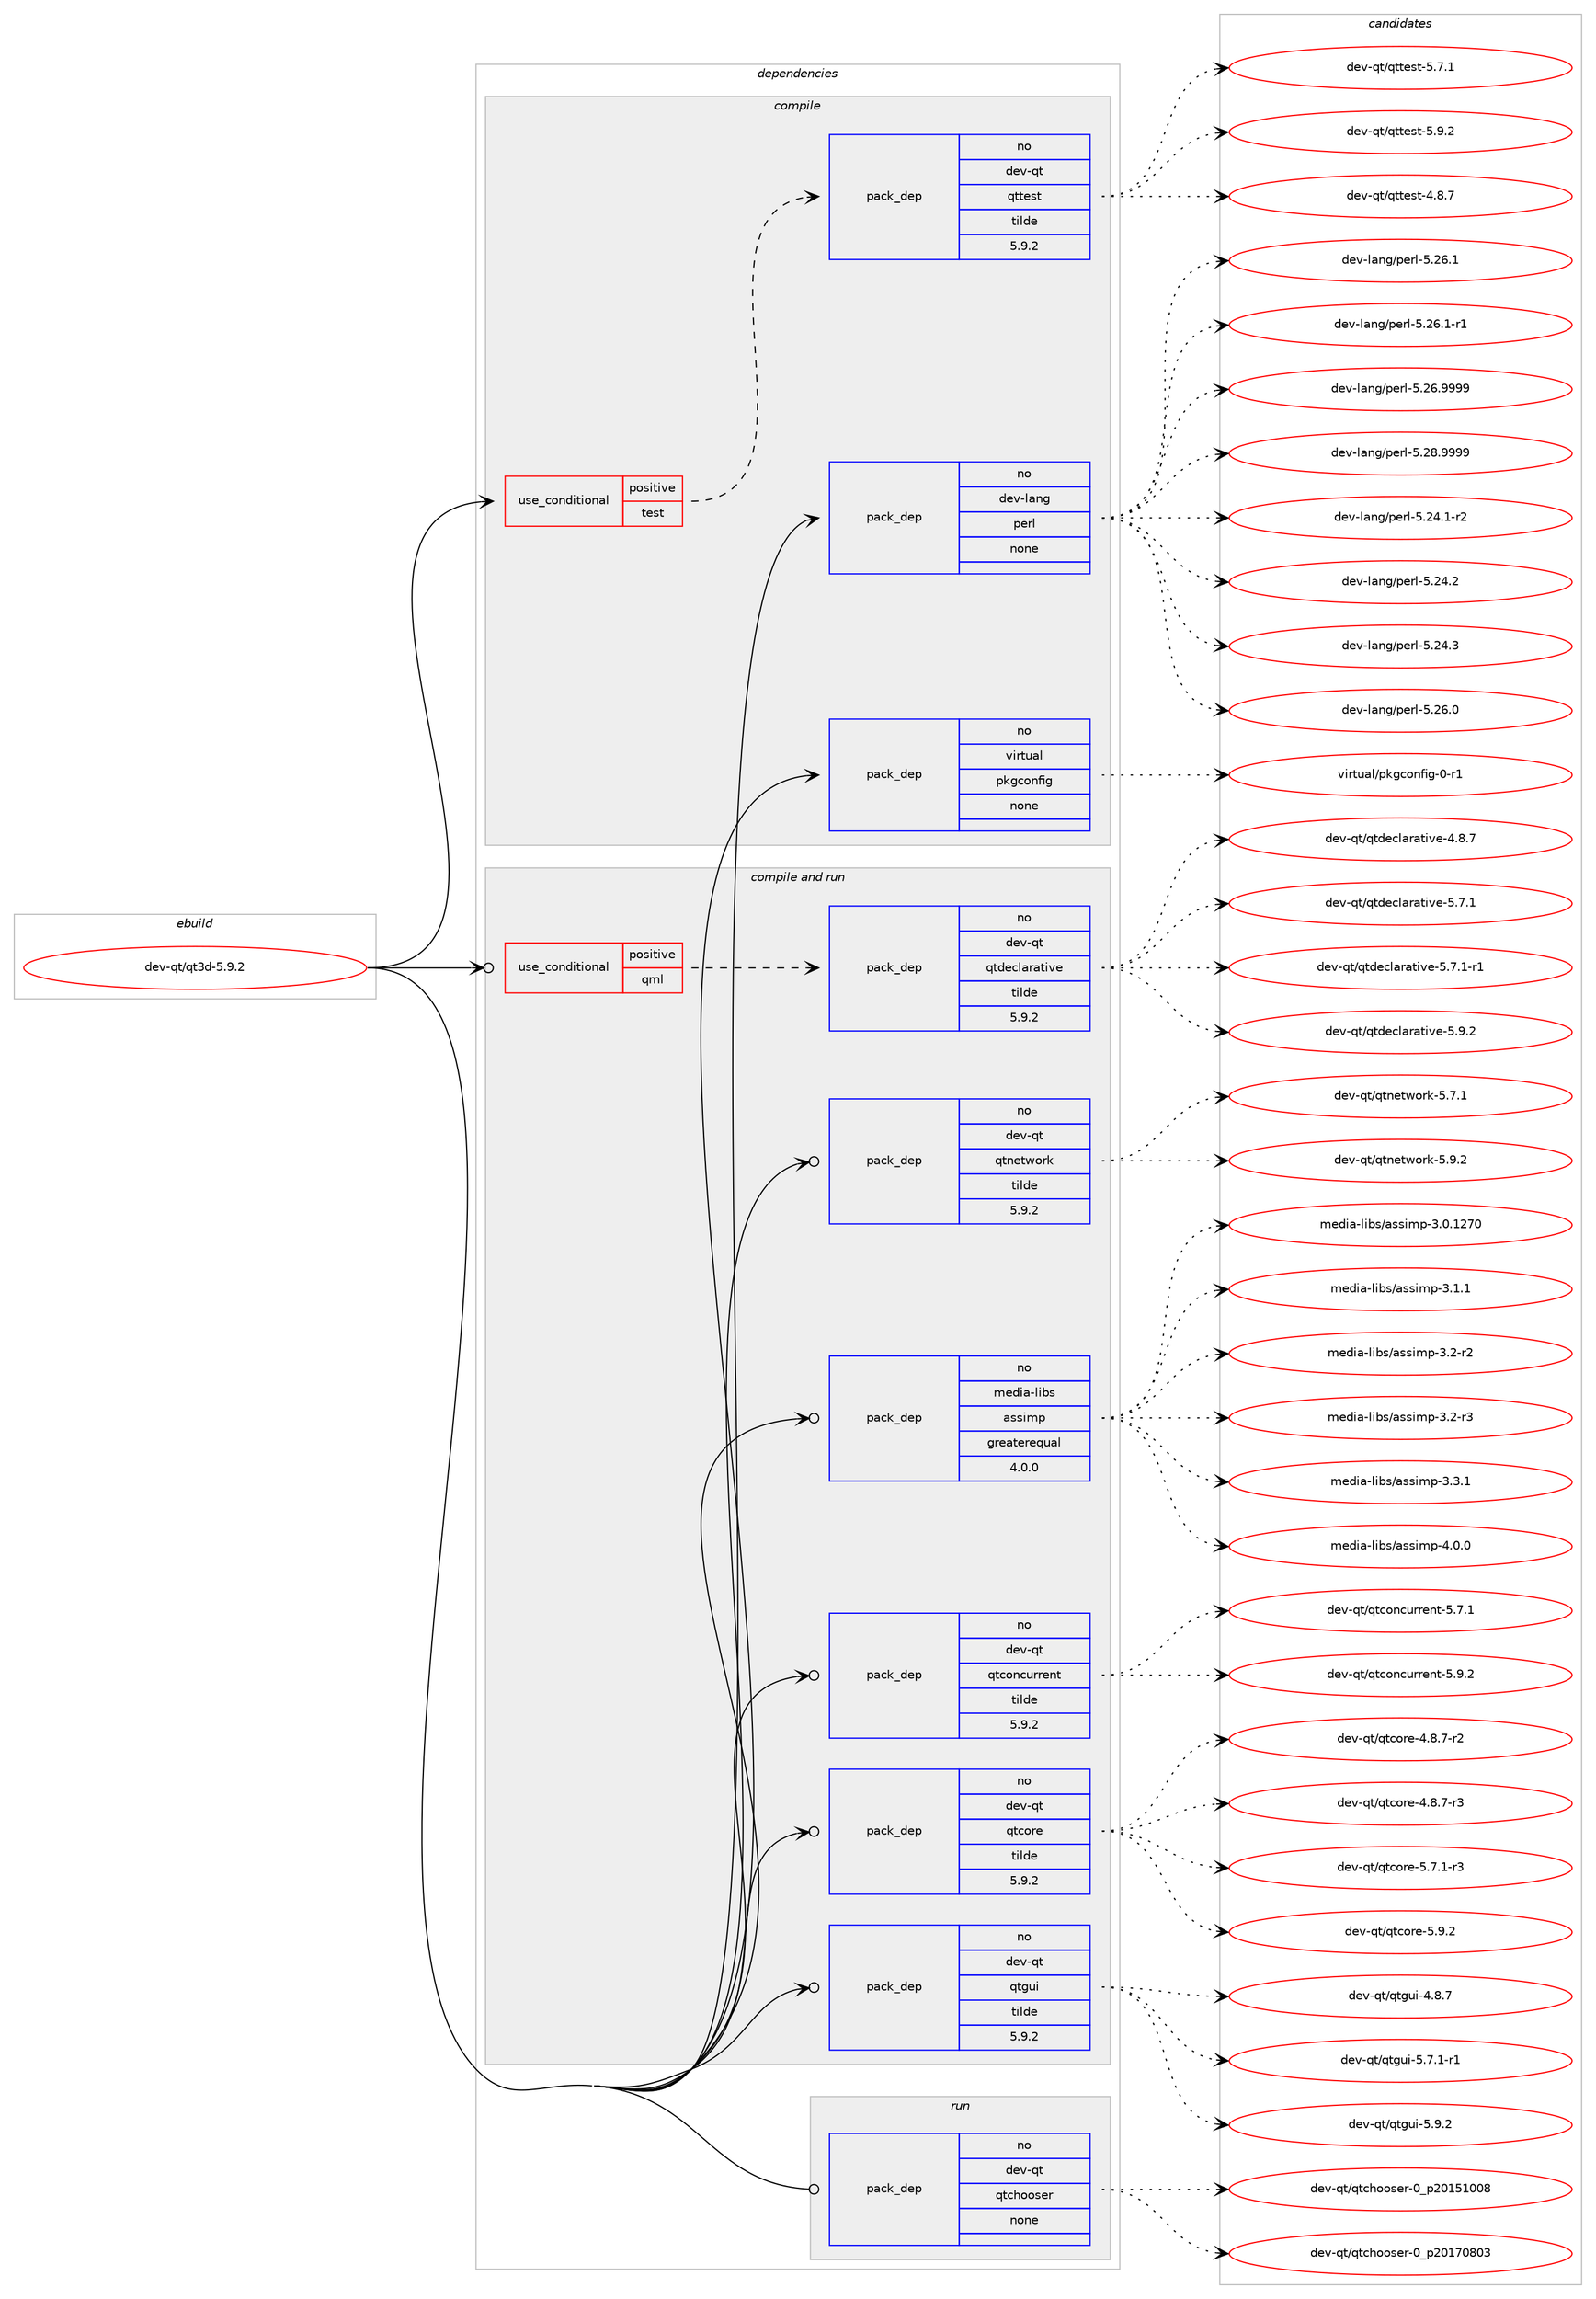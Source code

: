 digraph prolog {

# *************
# Graph options
# *************

newrank=true;
concentrate=true;
compound=true;
graph [rankdir=LR,fontname=Helvetica,fontsize=10,ranksep=1.5];#, ranksep=2.5, nodesep=0.2];
edge  [arrowhead=vee];
node  [fontname=Helvetica,fontsize=10];

# **********
# The ebuild
# **********

subgraph cluster_leftcol {
color=gray;
rank=same;
label=<<i>ebuild</i>>;
id [label="dev-qt/qt3d-5.9.2", color=red, width=4, href="../dev-qt/qt3d-5.9.2.svg"];
}

# ****************
# The dependencies
# ****************

subgraph cluster_midcol {
color=gray;
label=<<i>dependencies</i>>;
subgraph cluster_compile {
fillcolor="#eeeeee";
style=filled;
label=<<i>compile</i>>;
subgraph cond44350 {
dependency195644 [label=<<TABLE BORDER="0" CELLBORDER="1" CELLSPACING="0" CELLPADDING="4"><TR><TD ROWSPAN="3" CELLPADDING="10">use_conditional</TD></TR><TR><TD>positive</TD></TR><TR><TD>test</TD></TR></TABLE>>, shape=none, color=red];
subgraph pack147327 {
dependency195645 [label=<<TABLE BORDER="0" CELLBORDER="1" CELLSPACING="0" CELLPADDING="4" WIDTH="220"><TR><TD ROWSPAN="6" CELLPADDING="30">pack_dep</TD></TR><TR><TD WIDTH="110">no</TD></TR><TR><TD>dev-qt</TD></TR><TR><TD>qttest</TD></TR><TR><TD>tilde</TD></TR><TR><TD>5.9.2</TD></TR></TABLE>>, shape=none, color=blue];
}
dependency195644:e -> dependency195645:w [weight=20,style="dashed",arrowhead="vee"];
}
id:e -> dependency195644:w [weight=20,style="solid",arrowhead="vee"];
subgraph pack147328 {
dependency195646 [label=<<TABLE BORDER="0" CELLBORDER="1" CELLSPACING="0" CELLPADDING="4" WIDTH="220"><TR><TD ROWSPAN="6" CELLPADDING="30">pack_dep</TD></TR><TR><TD WIDTH="110">no</TD></TR><TR><TD>dev-lang</TD></TR><TR><TD>perl</TD></TR><TR><TD>none</TD></TR><TR><TD></TD></TR></TABLE>>, shape=none, color=blue];
}
id:e -> dependency195646:w [weight=20,style="solid",arrowhead="vee"];
subgraph pack147329 {
dependency195647 [label=<<TABLE BORDER="0" CELLBORDER="1" CELLSPACING="0" CELLPADDING="4" WIDTH="220"><TR><TD ROWSPAN="6" CELLPADDING="30">pack_dep</TD></TR><TR><TD WIDTH="110">no</TD></TR><TR><TD>virtual</TD></TR><TR><TD>pkgconfig</TD></TR><TR><TD>none</TD></TR><TR><TD></TD></TR></TABLE>>, shape=none, color=blue];
}
id:e -> dependency195647:w [weight=20,style="solid",arrowhead="vee"];
}
subgraph cluster_compileandrun {
fillcolor="#eeeeee";
style=filled;
label=<<i>compile and run</i>>;
subgraph cond44351 {
dependency195648 [label=<<TABLE BORDER="0" CELLBORDER="1" CELLSPACING="0" CELLPADDING="4"><TR><TD ROWSPAN="3" CELLPADDING="10">use_conditional</TD></TR><TR><TD>positive</TD></TR><TR><TD>qml</TD></TR></TABLE>>, shape=none, color=red];
subgraph pack147330 {
dependency195649 [label=<<TABLE BORDER="0" CELLBORDER="1" CELLSPACING="0" CELLPADDING="4" WIDTH="220"><TR><TD ROWSPAN="6" CELLPADDING="30">pack_dep</TD></TR><TR><TD WIDTH="110">no</TD></TR><TR><TD>dev-qt</TD></TR><TR><TD>qtdeclarative</TD></TR><TR><TD>tilde</TD></TR><TR><TD>5.9.2</TD></TR></TABLE>>, shape=none, color=blue];
}
dependency195648:e -> dependency195649:w [weight=20,style="dashed",arrowhead="vee"];
}
id:e -> dependency195648:w [weight=20,style="solid",arrowhead="odotvee"];
subgraph pack147331 {
dependency195650 [label=<<TABLE BORDER="0" CELLBORDER="1" CELLSPACING="0" CELLPADDING="4" WIDTH="220"><TR><TD ROWSPAN="6" CELLPADDING="30">pack_dep</TD></TR><TR><TD WIDTH="110">no</TD></TR><TR><TD>dev-qt</TD></TR><TR><TD>qtconcurrent</TD></TR><TR><TD>tilde</TD></TR><TR><TD>5.9.2</TD></TR></TABLE>>, shape=none, color=blue];
}
id:e -> dependency195650:w [weight=20,style="solid",arrowhead="odotvee"];
subgraph pack147332 {
dependency195651 [label=<<TABLE BORDER="0" CELLBORDER="1" CELLSPACING="0" CELLPADDING="4" WIDTH="220"><TR><TD ROWSPAN="6" CELLPADDING="30">pack_dep</TD></TR><TR><TD WIDTH="110">no</TD></TR><TR><TD>dev-qt</TD></TR><TR><TD>qtcore</TD></TR><TR><TD>tilde</TD></TR><TR><TD>5.9.2</TD></TR></TABLE>>, shape=none, color=blue];
}
id:e -> dependency195651:w [weight=20,style="solid",arrowhead="odotvee"];
subgraph pack147333 {
dependency195652 [label=<<TABLE BORDER="0" CELLBORDER="1" CELLSPACING="0" CELLPADDING="4" WIDTH="220"><TR><TD ROWSPAN="6" CELLPADDING="30">pack_dep</TD></TR><TR><TD WIDTH="110">no</TD></TR><TR><TD>dev-qt</TD></TR><TR><TD>qtgui</TD></TR><TR><TD>tilde</TD></TR><TR><TD>5.9.2</TD></TR></TABLE>>, shape=none, color=blue];
}
id:e -> dependency195652:w [weight=20,style="solid",arrowhead="odotvee"];
subgraph pack147334 {
dependency195653 [label=<<TABLE BORDER="0" CELLBORDER="1" CELLSPACING="0" CELLPADDING="4" WIDTH="220"><TR><TD ROWSPAN="6" CELLPADDING="30">pack_dep</TD></TR><TR><TD WIDTH="110">no</TD></TR><TR><TD>dev-qt</TD></TR><TR><TD>qtnetwork</TD></TR><TR><TD>tilde</TD></TR><TR><TD>5.9.2</TD></TR></TABLE>>, shape=none, color=blue];
}
id:e -> dependency195653:w [weight=20,style="solid",arrowhead="odotvee"];
subgraph pack147335 {
dependency195654 [label=<<TABLE BORDER="0" CELLBORDER="1" CELLSPACING="0" CELLPADDING="4" WIDTH="220"><TR><TD ROWSPAN="6" CELLPADDING="30">pack_dep</TD></TR><TR><TD WIDTH="110">no</TD></TR><TR><TD>media-libs</TD></TR><TR><TD>assimp</TD></TR><TR><TD>greaterequal</TD></TR><TR><TD>4.0.0</TD></TR></TABLE>>, shape=none, color=blue];
}
id:e -> dependency195654:w [weight=20,style="solid",arrowhead="odotvee"];
}
subgraph cluster_run {
fillcolor="#eeeeee";
style=filled;
label=<<i>run</i>>;
subgraph pack147336 {
dependency195655 [label=<<TABLE BORDER="0" CELLBORDER="1" CELLSPACING="0" CELLPADDING="4" WIDTH="220"><TR><TD ROWSPAN="6" CELLPADDING="30">pack_dep</TD></TR><TR><TD WIDTH="110">no</TD></TR><TR><TD>dev-qt</TD></TR><TR><TD>qtchooser</TD></TR><TR><TD>none</TD></TR><TR><TD></TD></TR></TABLE>>, shape=none, color=blue];
}
id:e -> dependency195655:w [weight=20,style="solid",arrowhead="odot"];
}
}

# **************
# The candidates
# **************

subgraph cluster_choices {
rank=same;
color=gray;
label=<<i>candidates</i>>;

subgraph choice147327 {
color=black;
nodesep=1;
choice1001011184511311647113116116101115116455246564655 [label="dev-qt/qttest-4.8.7", color=red, width=4,href="../dev-qt/qttest-4.8.7.svg"];
choice1001011184511311647113116116101115116455346554649 [label="dev-qt/qttest-5.7.1", color=red, width=4,href="../dev-qt/qttest-5.7.1.svg"];
choice1001011184511311647113116116101115116455346574650 [label="dev-qt/qttest-5.9.2", color=red, width=4,href="../dev-qt/qttest-5.9.2.svg"];
dependency195645:e -> choice1001011184511311647113116116101115116455246564655:w [style=dotted,weight="100"];
dependency195645:e -> choice1001011184511311647113116116101115116455346554649:w [style=dotted,weight="100"];
dependency195645:e -> choice1001011184511311647113116116101115116455346574650:w [style=dotted,weight="100"];
}
subgraph choice147328 {
color=black;
nodesep=1;
choice100101118451089711010347112101114108455346505246494511450 [label="dev-lang/perl-5.24.1-r2", color=red, width=4,href="../dev-lang/perl-5.24.1-r2.svg"];
choice10010111845108971101034711210111410845534650524650 [label="dev-lang/perl-5.24.2", color=red, width=4,href="../dev-lang/perl-5.24.2.svg"];
choice10010111845108971101034711210111410845534650524651 [label="dev-lang/perl-5.24.3", color=red, width=4,href="../dev-lang/perl-5.24.3.svg"];
choice10010111845108971101034711210111410845534650544648 [label="dev-lang/perl-5.26.0", color=red, width=4,href="../dev-lang/perl-5.26.0.svg"];
choice10010111845108971101034711210111410845534650544649 [label="dev-lang/perl-5.26.1", color=red, width=4,href="../dev-lang/perl-5.26.1.svg"];
choice100101118451089711010347112101114108455346505446494511449 [label="dev-lang/perl-5.26.1-r1", color=red, width=4,href="../dev-lang/perl-5.26.1-r1.svg"];
choice10010111845108971101034711210111410845534650544657575757 [label="dev-lang/perl-5.26.9999", color=red, width=4,href="../dev-lang/perl-5.26.9999.svg"];
choice10010111845108971101034711210111410845534650564657575757 [label="dev-lang/perl-5.28.9999", color=red, width=4,href="../dev-lang/perl-5.28.9999.svg"];
dependency195646:e -> choice100101118451089711010347112101114108455346505246494511450:w [style=dotted,weight="100"];
dependency195646:e -> choice10010111845108971101034711210111410845534650524650:w [style=dotted,weight="100"];
dependency195646:e -> choice10010111845108971101034711210111410845534650524651:w [style=dotted,weight="100"];
dependency195646:e -> choice10010111845108971101034711210111410845534650544648:w [style=dotted,weight="100"];
dependency195646:e -> choice10010111845108971101034711210111410845534650544649:w [style=dotted,weight="100"];
dependency195646:e -> choice100101118451089711010347112101114108455346505446494511449:w [style=dotted,weight="100"];
dependency195646:e -> choice10010111845108971101034711210111410845534650544657575757:w [style=dotted,weight="100"];
dependency195646:e -> choice10010111845108971101034711210111410845534650564657575757:w [style=dotted,weight="100"];
}
subgraph choice147329 {
color=black;
nodesep=1;
choice11810511411611797108471121071039911111010210510345484511449 [label="virtual/pkgconfig-0-r1", color=red, width=4,href="../virtual/pkgconfig-0-r1.svg"];
dependency195647:e -> choice11810511411611797108471121071039911111010210510345484511449:w [style=dotted,weight="100"];
}
subgraph choice147330 {
color=black;
nodesep=1;
choice1001011184511311647113116100101991089711497116105118101455246564655 [label="dev-qt/qtdeclarative-4.8.7", color=red, width=4,href="../dev-qt/qtdeclarative-4.8.7.svg"];
choice1001011184511311647113116100101991089711497116105118101455346554649 [label="dev-qt/qtdeclarative-5.7.1", color=red, width=4,href="../dev-qt/qtdeclarative-5.7.1.svg"];
choice10010111845113116471131161001019910897114971161051181014553465546494511449 [label="dev-qt/qtdeclarative-5.7.1-r1", color=red, width=4,href="../dev-qt/qtdeclarative-5.7.1-r1.svg"];
choice1001011184511311647113116100101991089711497116105118101455346574650 [label="dev-qt/qtdeclarative-5.9.2", color=red, width=4,href="../dev-qt/qtdeclarative-5.9.2.svg"];
dependency195649:e -> choice1001011184511311647113116100101991089711497116105118101455246564655:w [style=dotted,weight="100"];
dependency195649:e -> choice1001011184511311647113116100101991089711497116105118101455346554649:w [style=dotted,weight="100"];
dependency195649:e -> choice10010111845113116471131161001019910897114971161051181014553465546494511449:w [style=dotted,weight="100"];
dependency195649:e -> choice1001011184511311647113116100101991089711497116105118101455346574650:w [style=dotted,weight="100"];
}
subgraph choice147331 {
color=black;
nodesep=1;
choice10010111845113116471131169911111099117114114101110116455346554649 [label="dev-qt/qtconcurrent-5.7.1", color=red, width=4,href="../dev-qt/qtconcurrent-5.7.1.svg"];
choice10010111845113116471131169911111099117114114101110116455346574650 [label="dev-qt/qtconcurrent-5.9.2", color=red, width=4,href="../dev-qt/qtconcurrent-5.9.2.svg"];
dependency195650:e -> choice10010111845113116471131169911111099117114114101110116455346554649:w [style=dotted,weight="100"];
dependency195650:e -> choice10010111845113116471131169911111099117114114101110116455346574650:w [style=dotted,weight="100"];
}
subgraph choice147332 {
color=black;
nodesep=1;
choice1001011184511311647113116991111141014552465646554511450 [label="dev-qt/qtcore-4.8.7-r2", color=red, width=4,href="../dev-qt/qtcore-4.8.7-r2.svg"];
choice1001011184511311647113116991111141014552465646554511451 [label="dev-qt/qtcore-4.8.7-r3", color=red, width=4,href="../dev-qt/qtcore-4.8.7-r3.svg"];
choice1001011184511311647113116991111141014553465546494511451 [label="dev-qt/qtcore-5.7.1-r3", color=red, width=4,href="../dev-qt/qtcore-5.7.1-r3.svg"];
choice100101118451131164711311699111114101455346574650 [label="dev-qt/qtcore-5.9.2", color=red, width=4,href="../dev-qt/qtcore-5.9.2.svg"];
dependency195651:e -> choice1001011184511311647113116991111141014552465646554511450:w [style=dotted,weight="100"];
dependency195651:e -> choice1001011184511311647113116991111141014552465646554511451:w [style=dotted,weight="100"];
dependency195651:e -> choice1001011184511311647113116991111141014553465546494511451:w [style=dotted,weight="100"];
dependency195651:e -> choice100101118451131164711311699111114101455346574650:w [style=dotted,weight="100"];
}
subgraph choice147333 {
color=black;
nodesep=1;
choice1001011184511311647113116103117105455246564655 [label="dev-qt/qtgui-4.8.7", color=red, width=4,href="../dev-qt/qtgui-4.8.7.svg"];
choice10010111845113116471131161031171054553465546494511449 [label="dev-qt/qtgui-5.7.1-r1", color=red, width=4,href="../dev-qt/qtgui-5.7.1-r1.svg"];
choice1001011184511311647113116103117105455346574650 [label="dev-qt/qtgui-5.9.2", color=red, width=4,href="../dev-qt/qtgui-5.9.2.svg"];
dependency195652:e -> choice1001011184511311647113116103117105455246564655:w [style=dotted,weight="100"];
dependency195652:e -> choice10010111845113116471131161031171054553465546494511449:w [style=dotted,weight="100"];
dependency195652:e -> choice1001011184511311647113116103117105455346574650:w [style=dotted,weight="100"];
}
subgraph choice147334 {
color=black;
nodesep=1;
choice1001011184511311647113116110101116119111114107455346554649 [label="dev-qt/qtnetwork-5.7.1", color=red, width=4,href="../dev-qt/qtnetwork-5.7.1.svg"];
choice1001011184511311647113116110101116119111114107455346574650 [label="dev-qt/qtnetwork-5.9.2", color=red, width=4,href="../dev-qt/qtnetwork-5.9.2.svg"];
dependency195653:e -> choice1001011184511311647113116110101116119111114107455346554649:w [style=dotted,weight="100"];
dependency195653:e -> choice1001011184511311647113116110101116119111114107455346574650:w [style=dotted,weight="100"];
}
subgraph choice147335 {
color=black;
nodesep=1;
choice1091011001059745108105981154797115115105109112455146484649505548 [label="media-libs/assimp-3.0.1270", color=red, width=4,href="../media-libs/assimp-3.0.1270.svg"];
choice1091011001059745108105981154797115115105109112455146494649 [label="media-libs/assimp-3.1.1", color=red, width=4,href="../media-libs/assimp-3.1.1.svg"];
choice1091011001059745108105981154797115115105109112455146504511450 [label="media-libs/assimp-3.2-r2", color=red, width=4,href="../media-libs/assimp-3.2-r2.svg"];
choice1091011001059745108105981154797115115105109112455146504511451 [label="media-libs/assimp-3.2-r3", color=red, width=4,href="../media-libs/assimp-3.2-r3.svg"];
choice1091011001059745108105981154797115115105109112455146514649 [label="media-libs/assimp-3.3.1", color=red, width=4,href="../media-libs/assimp-3.3.1.svg"];
choice1091011001059745108105981154797115115105109112455246484648 [label="media-libs/assimp-4.0.0", color=red, width=4,href="../media-libs/assimp-4.0.0.svg"];
dependency195654:e -> choice1091011001059745108105981154797115115105109112455146484649505548:w [style=dotted,weight="100"];
dependency195654:e -> choice1091011001059745108105981154797115115105109112455146494649:w [style=dotted,weight="100"];
dependency195654:e -> choice1091011001059745108105981154797115115105109112455146504511450:w [style=dotted,weight="100"];
dependency195654:e -> choice1091011001059745108105981154797115115105109112455146504511451:w [style=dotted,weight="100"];
dependency195654:e -> choice1091011001059745108105981154797115115105109112455146514649:w [style=dotted,weight="100"];
dependency195654:e -> choice1091011001059745108105981154797115115105109112455246484648:w [style=dotted,weight="100"];
}
subgraph choice147336 {
color=black;
nodesep=1;
choice1001011184511311647113116991041111111151011144548951125048495349484856 [label="dev-qt/qtchooser-0_p20151008", color=red, width=4,href="../dev-qt/qtchooser-0_p20151008.svg"];
choice1001011184511311647113116991041111111151011144548951125048495548564851 [label="dev-qt/qtchooser-0_p20170803", color=red, width=4,href="../dev-qt/qtchooser-0_p20170803.svg"];
dependency195655:e -> choice1001011184511311647113116991041111111151011144548951125048495349484856:w [style=dotted,weight="100"];
dependency195655:e -> choice1001011184511311647113116991041111111151011144548951125048495548564851:w [style=dotted,weight="100"];
}
}

}
